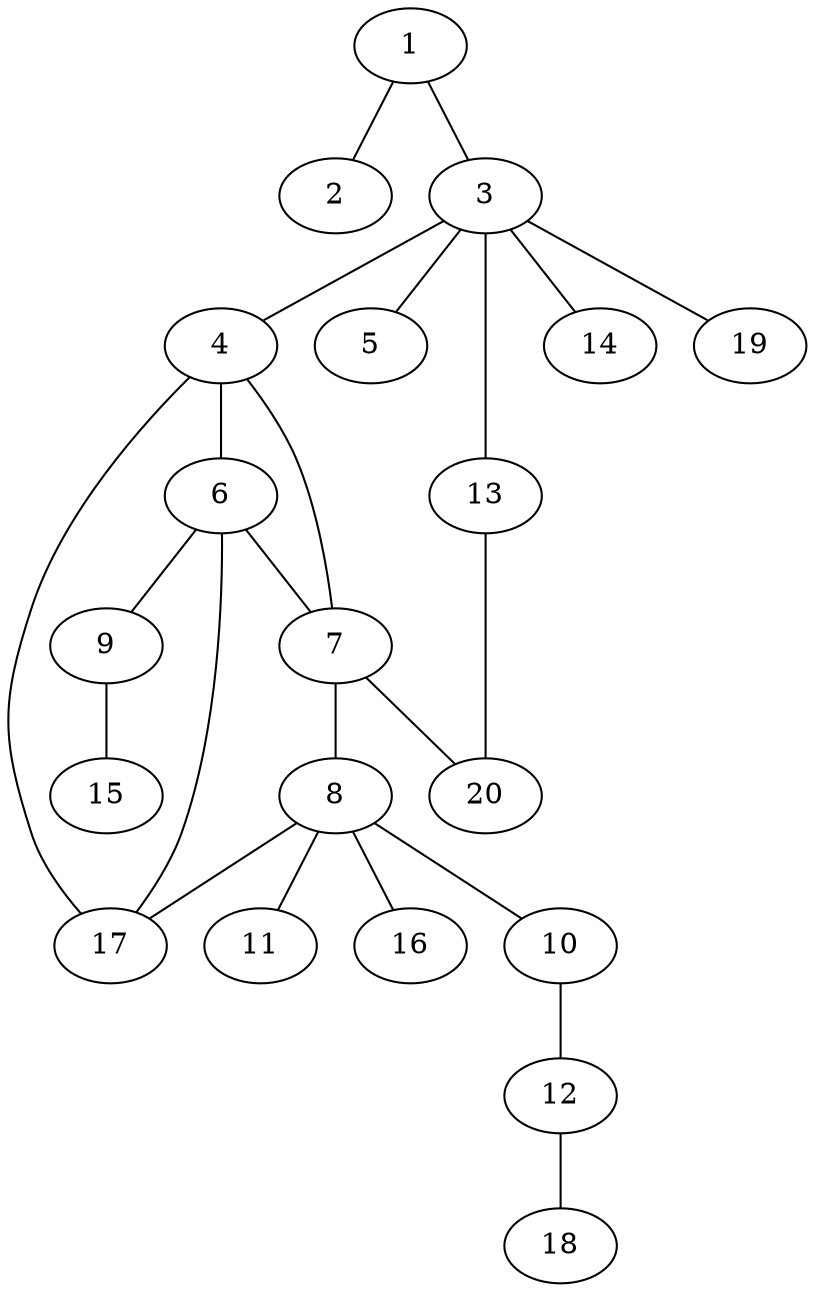 graph graphname {1--2
1--3
3--4
3--5
3--13
3--14
3--19
4--6
4--7
4--17
6--7
6--9
6--17
7--8
7--20
8--10
8--11
8--16
8--17
9--15
10--12
12--18
13--20
}